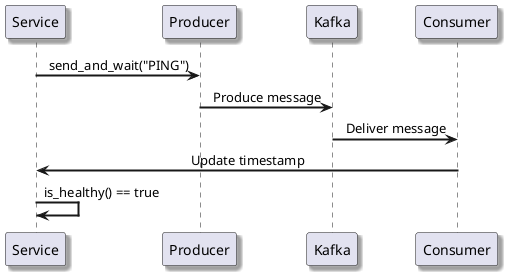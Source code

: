 @startuml 

skinparam componentStyle uml2
skinparam defaultFontName Arial
skinparam defaultTextAlignment center
skinparam shadowing true
skinparam arrowThickness 2
skinparam componentBorderColor Black
skinparam queueBackgroundColor LightGray

participant Service
participant Producer
participant Kafka
participant Consumer

Service -> Producer: send_and_wait("PING")
Producer -> Kafka: Produce message
Kafka -> Consumer: Deliver message
Consumer -> Service: Update timestamp
Service -> Service: is_healthy() == true

@enduml